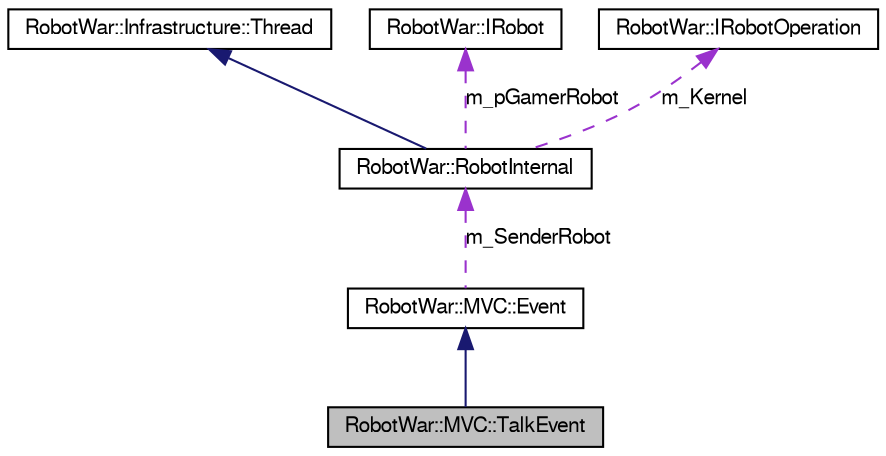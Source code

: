 digraph G
{
  edge [fontname="FreeSans",fontsize="10",labelfontname="FreeSans",labelfontsize="10"];
  node [fontname="FreeSans",fontsize="10",shape=record];
  Node1 [label="RobotWar::MVC::TalkEvent",height=0.2,width=0.4,color="black", fillcolor="grey75", style="filled" fontcolor="black"];
  Node2 -> Node1 [dir=back,color="midnightblue",fontsize="10",style="solid",fontname="FreeSans"];
  Node2 [label="RobotWar::MVC::Event",height=0.2,width=0.4,color="black", fillcolor="white", style="filled",URL="$class_robot_war_1_1_m_v_c_1_1_event.html"];
  Node3 -> Node2 [dir=back,color="darkorchid3",fontsize="10",style="dashed",label="m_SenderRobot",fontname="FreeSans"];
  Node3 [label="RobotWar::RobotInternal",height=0.2,width=0.4,color="black", fillcolor="white", style="filled",URL="$class_robot_war_1_1_robot_internal.html"];
  Node4 -> Node3 [dir=back,color="midnightblue",fontsize="10",style="solid",fontname="FreeSans"];
  Node4 [label="RobotWar::Infrastructure::Thread",height=0.2,width=0.4,color="black", fillcolor="white", style="filled",URL="$class_robot_war_1_1_infrastructure_1_1_thread.html"];
  Node5 -> Node3 [dir=back,color="darkorchid3",fontsize="10",style="dashed",label="m_pGamerRobot",fontname="FreeSans"];
  Node5 [label="RobotWar::IRobot",height=0.2,width=0.4,color="black", fillcolor="white", style="filled",URL="$class_robot_war_1_1_i_robot.html"];
  Node6 -> Node3 [dir=back,color="darkorchid3",fontsize="10",style="dashed",label="m_Kernel",fontname="FreeSans"];
  Node6 [label="RobotWar::IRobotOperation",height=0.2,width=0.4,color="black", fillcolor="white", style="filled",URL="$class_robot_war_1_1_i_robot_operation.html"];
}
